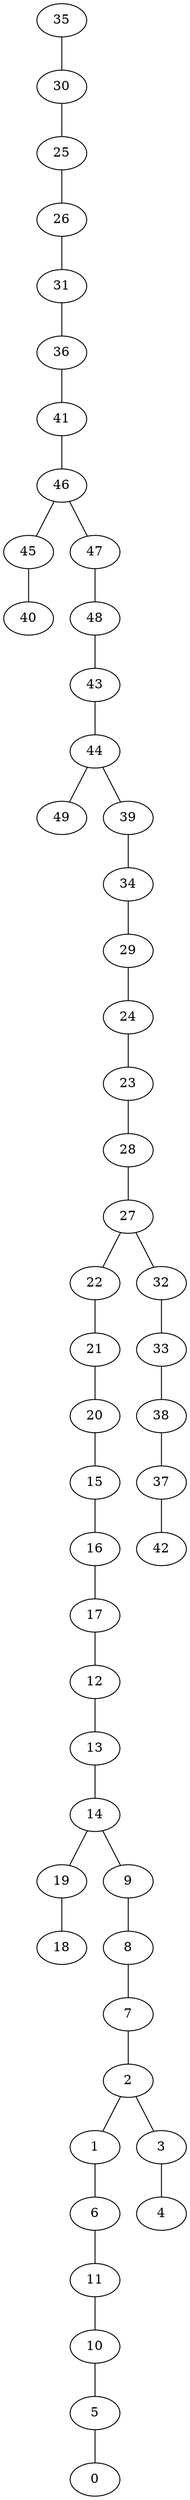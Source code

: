 graph {
  35 -- 30;
  30 -- 25;
  25 -- 26;
  26 -- 31;
  31 -- 36;
  36 -- 41;
  41 -- 46;
  46 -- 45;
  45 -- 40;
  46 -- 47;
  47 -- 48;
  48 -- 43;
  43 -- 44;
  44 -- 49;
  44 -- 39;
  39 -- 34;
  34 -- 29;
  29 -- 24;
  24 -- 23;
  23 -- 28;
  28 -- 27;
  27 -- 22;
  22 -- 21;
  21 -- 20;
  20 -- 15;
  15 -- 16;
  16 -- 17;
  17 -- 12;
  12 -- 13;
  13 -- 14;
  14 -- 19;
  19 -- 18;
  14 -- 9;
  9 -- 8;
  8 -- 7;
  7 -- 2;
  2 -- 1;
  1 -- 6;
  6 -- 11;
  11 -- 10;
  10 -- 5;
  5 -- 0;
  2 -- 3;
  3 -- 4;
  27 -- 32;
  32 -- 33;
  33 -- 38;
  38 -- 37;
  37 -- 42;
}
